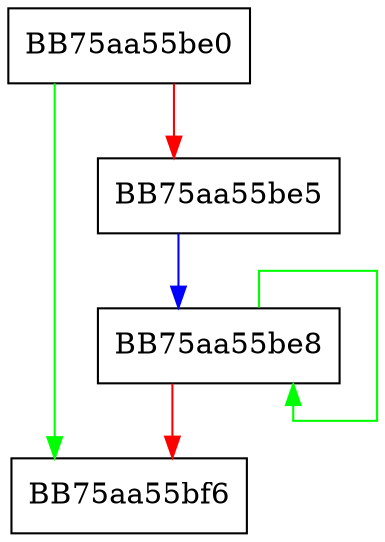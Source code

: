 digraph Decrypt {
  node [shape="box"];
  graph [splines=ortho];
  BB75aa55be0 -> BB75aa55bf6 [color="green"];
  BB75aa55be0 -> BB75aa55be5 [color="red"];
  BB75aa55be5 -> BB75aa55be8 [color="blue"];
  BB75aa55be8 -> BB75aa55be8 [color="green"];
  BB75aa55be8 -> BB75aa55bf6 [color="red"];
}